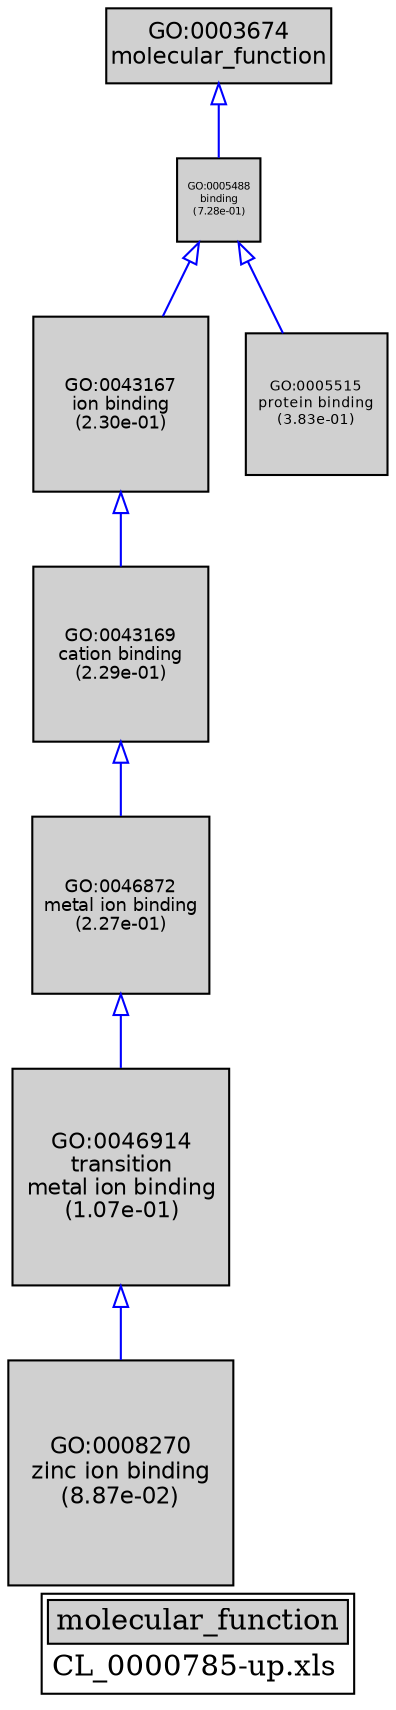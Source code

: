 digraph "molecular_function" {
graph [ bgcolor = "#FFFFFF", label = <<TABLE COLOR="black" BGCOLOR="white"><TR><TD COLSPAN="2" BGCOLOR="#D0D0D0"><FONT COLOR="black">molecular_function</FONT></TD></TR><TR><TD BORDER="0">CL_0000785-up.xls</TD></TR></TABLE>> ];
node [ fontname = "Helvetica" ];

subgraph "nodes" {

node [ style = "filled", fixedsize = "true", width = 1, shape = "box", fontsize = 9, fillcolor = "#D0D0D0", fontcolor = "black", color = "black" ];

"GO:0043169" [ URL = "#GO:0043169", label = <<TABLE BORDER="0"><TR><TD>GO:0043169<BR/>cation binding<BR/>(2.29e-01)</TD></TR></TABLE>>, width = 1.17119587973, shape = "box", fontsize = 8.43261033406, height = 1.17119587973 ];
"GO:0005488" [ URL = "#GO:0005488", label = <<TABLE BORDER="0"><TR><TD>GO:0005488<BR/>binding<BR/>(7.28e-01)</TD></TR></TABLE>>, width = 0.551464844286, shape = "box", fontsize = 5.0, height = 0.551464844286 ];
"GO:0046914" [ URL = "#GO:0046914", label = <<TABLE BORDER="0"><TR><TD>GO:0046914<BR/>transition<BR/>metal ion binding<BR/>(1.07e-01)</TD></TR></TABLE>>, width = 1.4423038141, shape = "box", fontsize = 10.3845874615, height = 1.4423038141 ];
"GO:0003674" [ URL = "#GO:0003674", label = <<TABLE BORDER="0"><TR><TD>GO:0003674<BR/>molecular_function</TD></TR></TABLE>>, width = 1.5, shape = "box", fontsize = 10.8 ];
"GO:0046872" [ URL = "#GO:0046872", label = <<TABLE BORDER="0"><TR><TD>GO:0046872<BR/>metal ion binding<BR/>(2.27e-01)</TD></TR></TABLE>>, width = 1.1756583625, shape = "box", fontsize = 8.46474020997, height = 1.1756583625 ];
"GO:0008270" [ URL = "#GO:0008270", label = <<TABLE BORDER="0"><TR><TD>GO:0008270<BR/>zinc ion binding<BR/>(8.87e-02)</TD></TR></TABLE>>, width = 1.5, shape = "box", fontsize = 10.8, height = 1.5 ];
"GO:0043167" [ URL = "#GO:0043167", label = <<TABLE BORDER="0"><TR><TD>GO:0043167<BR/>ion binding<BR/>(2.30e-01)</TD></TR></TABLE>>, width = 1.16979360699, shape = "box", fontsize = 8.4225139703, height = 1.16979360699 ];
"GO:0005515" [ URL = "#GO:0005515", label = <<TABLE BORDER="0"><TR><TD>GO:0005515<BR/>protein binding<BR/>(3.83e-01)</TD></TR></TABLE>>, width = 0.947863346756, shape = "box", fontsize = 6.82461609664, height = 0.947863346756 ];
}
subgraph "edges" {


edge [ dir = "back", weight = 1 ];
subgraph "regulates" {


edge [ color = "cyan", arrowtail = "none" ];
subgraph "positive" {


edge [ color = "green", arrowtail = "vee" ];
}
subgraph "negative" {


edge [ color = "red", arrowtail = "tee" ];
}
}
subgraph "part_of" {


edge [ color = "purple", arrowtail = "diamond", weight = 2.5 ];
}
subgraph "is_a" {


edge [ color = "blue", arrowtail = "empty", weight = 5.0 ];
"GO:0046914" -> "GO:0008270";
"GO:0043167" -> "GO:0043169";
"GO:0003674" -> "GO:0005488";
"GO:0005488" -> "GO:0043167";
"GO:0005488" -> "GO:0005515";
"GO:0043169" -> "GO:0046872";
"GO:0046872" -> "GO:0046914";
}
}
}
